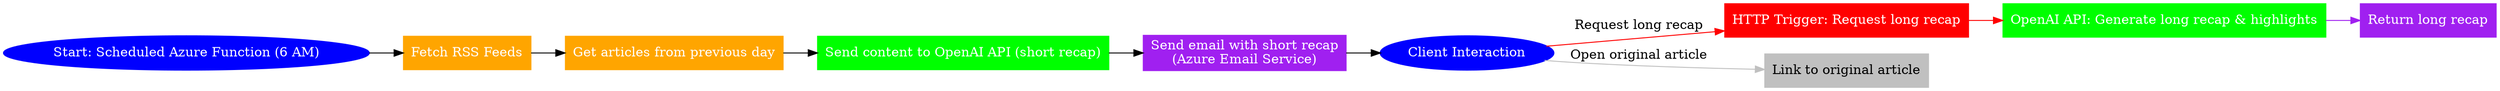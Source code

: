 digraph ProjectArchitecture {
    rankdir=LR;
    node [shape=box, style=filled, fontcolor=white];

    // Nodes with colors
    Start [label="Start: Scheduled Azure Function (6 AM)", shape=ellipse, color=blue, style="filled,bold"];
    RSSFeeds [label="Fetch RSS Feeds", color=orange];
    CheckArticles [label="Get articles from previous day", color=orange];
    OpenAIRecap [label="Send content to OpenAI API (short recap)", color=green];
    SendEmail [label="Send email with short recap\n(Azure Email Service)", color=purple];
    ClientInteraction [label="Client Interaction", shape=ellipse, color=blue, style="filled,bold"];
    HTTPTrigger [label="HTTP Trigger: Request long recap", color=red];
    OpenAIHighlight [label="OpenAI API: Generate long recap & highlights", color=green];
    ReturnResponse [label="Return long recap", color=purple];
    OriginalLink [label="Link to original article", color=gray, fontcolor=black];

    // Connections with labels
    Start -> RSSFeeds [color=black];
    RSSFeeds -> CheckArticles [color=black];
    CheckArticles -> OpenAIRecap [color=black];
    OpenAIRecap -> SendEmail [color=black];
    SendEmail -> ClientInteraction [color=black];
    ClientInteraction -> HTTPTrigger [label="Request long recap", color=red];
    ClientInteraction -> OriginalLink [label="Open original article", color=gray];
    HTTPTrigger -> OpenAIHighlight [color=red];
    OpenAIHighlight -> ReturnResponse [color=purple];
}
